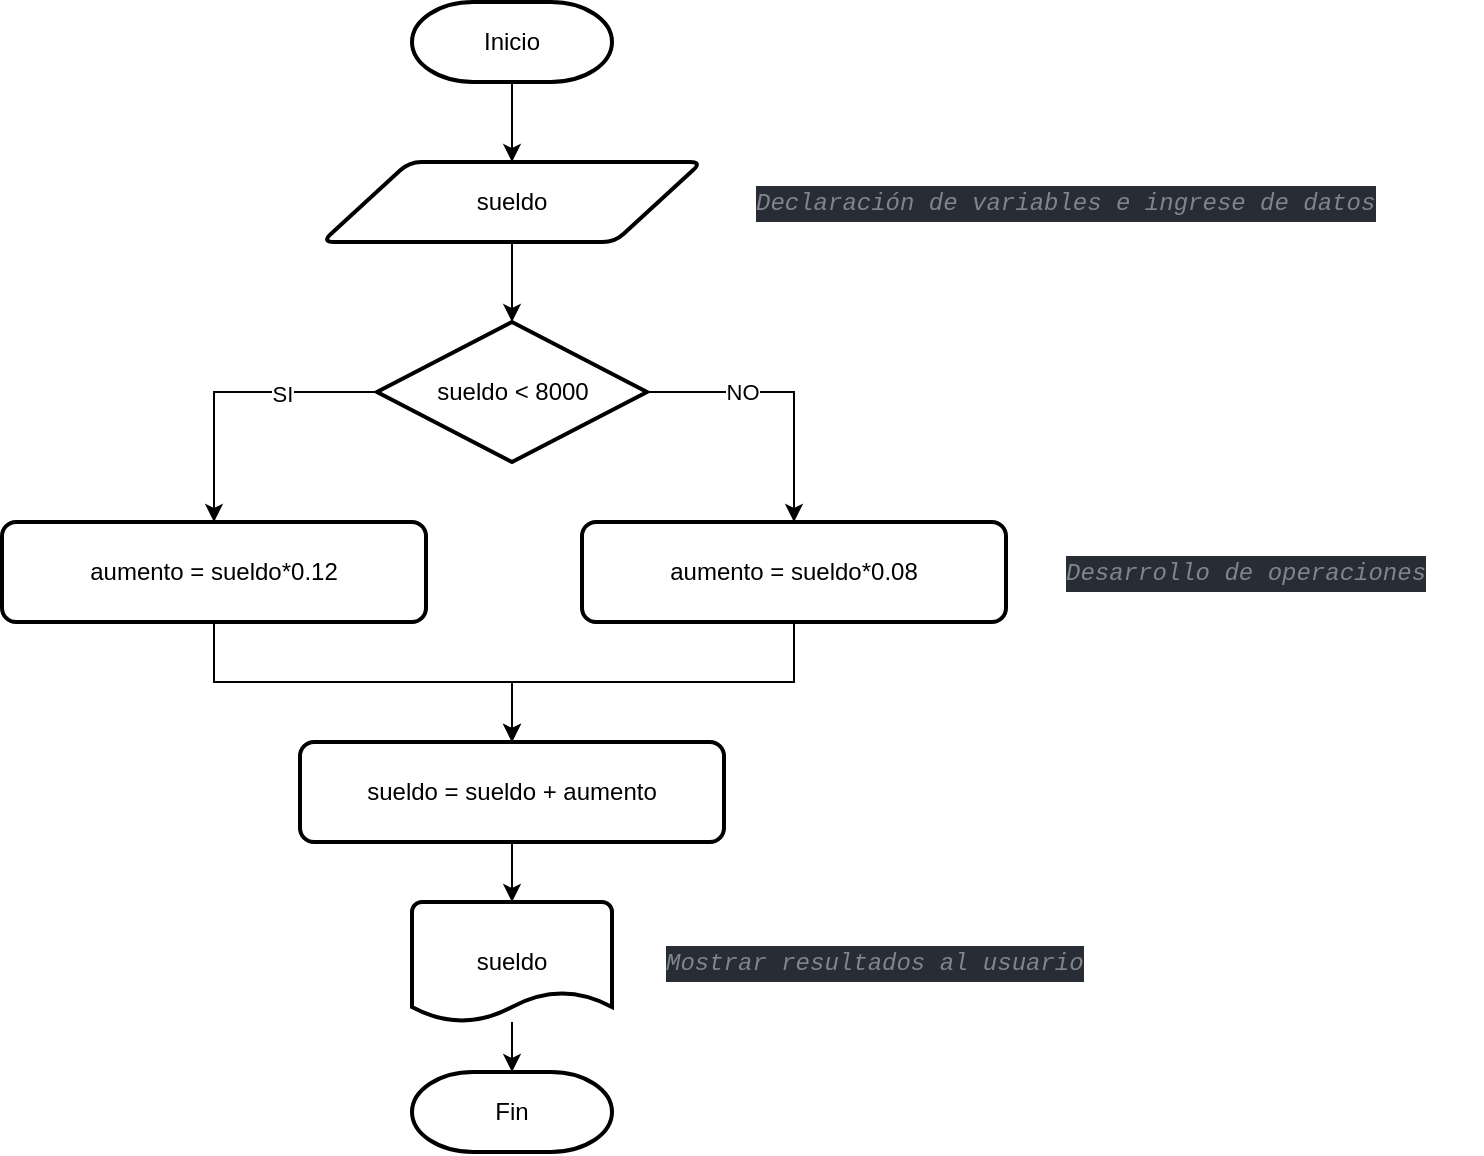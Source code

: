 <mxfile version="20.2.7" type="github">
  <diagram id="YGDp1pWwWp1Xit0VBKz_" name="Page-1">
    <mxGraphModel dx="1725" dy="496" grid="1" gridSize="10" guides="1" tooltips="1" connect="1" arrows="1" fold="1" page="1" pageScale="1" pageWidth="827" pageHeight="1169" math="0" shadow="0">
      <root>
        <mxCell id="0" />
        <mxCell id="1" parent="0" />
        <mxCell id="3hFLhpNyAstVCuSb7c-p-1" value="Inicio" style="strokeWidth=2;html=1;shape=mxgraph.flowchart.terminator;whiteSpace=wrap;" parent="1" vertex="1">
          <mxGeometry x="195" y="50" width="100" height="40" as="geometry" />
        </mxCell>
        <mxCell id="3hFLhpNyAstVCuSb7c-p-2" style="edgeStyle=orthogonalEdgeStyle;rounded=0;orthogonalLoop=1;jettySize=auto;html=1;exitX=0.5;exitY=1;exitDx=0;exitDy=0;entryX=0.5;entryY=0;entryDx=0;entryDy=0;entryPerimeter=0;" parent="1" source="3hFLhpNyAstVCuSb7c-p-3" target="3hFLhpNyAstVCuSb7c-p-10" edge="1">
          <mxGeometry relative="1" as="geometry" />
        </mxCell>
        <mxCell id="3hFLhpNyAstVCuSb7c-p-3" value="sueldo" style="shape=parallelogram;html=1;strokeWidth=2;perimeter=parallelogramPerimeter;whiteSpace=wrap;rounded=1;arcSize=12;size=0.23;" parent="1" vertex="1">
          <mxGeometry x="150" y="130" width="190" height="40" as="geometry" />
        </mxCell>
        <mxCell id="3hFLhpNyAstVCuSb7c-p-6" value="Fin" style="strokeWidth=2;html=1;shape=mxgraph.flowchart.terminator;whiteSpace=wrap;" parent="1" vertex="1">
          <mxGeometry x="195" y="585" width="100" height="40" as="geometry" />
        </mxCell>
        <mxCell id="3hFLhpNyAstVCuSb7c-p-7" value="" style="endArrow=classic;html=1;rounded=0;exitX=0.5;exitY=1;exitDx=0;exitDy=0;exitPerimeter=0;entryX=0.5;entryY=0;entryDx=0;entryDy=0;" parent="1" source="3hFLhpNyAstVCuSb7c-p-1" target="3hFLhpNyAstVCuSb7c-p-3" edge="1">
          <mxGeometry width="50" height="50" relative="1" as="geometry">
            <mxPoint x="75" y="250" as="sourcePoint" />
            <mxPoint x="125" y="200" as="targetPoint" />
          </mxGeometry>
        </mxCell>
        <mxCell id="3hFLhpNyAstVCuSb7c-p-8" style="edgeStyle=orthogonalEdgeStyle;rounded=0;orthogonalLoop=1;jettySize=auto;html=1;exitX=0;exitY=0.5;exitDx=0;exitDy=0;exitPerimeter=0;entryX=0.5;entryY=0;entryDx=0;entryDy=0;" parent="1" source="3hFLhpNyAstVCuSb7c-p-10" target="3hFLhpNyAstVCuSb7c-p-19" edge="1">
          <mxGeometry relative="1" as="geometry" />
        </mxCell>
        <mxCell id="3hFLhpNyAstVCuSb7c-p-22" value="SI" style="edgeLabel;html=1;align=center;verticalAlign=middle;resizable=0;points=[];" parent="3hFLhpNyAstVCuSb7c-p-8" vertex="1" connectable="0">
          <mxGeometry x="-0.349" y="1" relative="1" as="geometry">
            <mxPoint as="offset" />
          </mxGeometry>
        </mxCell>
        <mxCell id="3hFLhpNyAstVCuSb7c-p-9" style="edgeStyle=orthogonalEdgeStyle;rounded=0;orthogonalLoop=1;jettySize=auto;html=1;exitX=1;exitY=0.5;exitDx=0;exitDy=0;exitPerimeter=0;entryX=0.5;entryY=0;entryDx=0;entryDy=0;" parent="1" source="3hFLhpNyAstVCuSb7c-p-10" target="do95jBhfOzvmu3lKLqMX-1" edge="1">
          <mxGeometry relative="1" as="geometry">
            <mxPoint x="490" y="410" as="targetPoint" />
            <Array as="points">
              <mxPoint x="386" y="245" />
            </Array>
          </mxGeometry>
        </mxCell>
        <mxCell id="3hFLhpNyAstVCuSb7c-p-23" value="NO" style="edgeLabel;html=1;align=center;verticalAlign=middle;resizable=0;points=[];" parent="3hFLhpNyAstVCuSb7c-p-9" vertex="1" connectable="0">
          <mxGeometry x="-0.323" relative="1" as="geometry">
            <mxPoint as="offset" />
          </mxGeometry>
        </mxCell>
        <mxCell id="3hFLhpNyAstVCuSb7c-p-10" value="sueldo &amp;lt; 8000" style="strokeWidth=2;html=1;shape=mxgraph.flowchart.decision;whiteSpace=wrap;" parent="1" vertex="1">
          <mxGeometry x="177.5" y="210" width="135" height="70" as="geometry" />
        </mxCell>
        <mxCell id="3hFLhpNyAstVCuSb7c-p-26" style="edgeStyle=orthogonalEdgeStyle;rounded=0;orthogonalLoop=1;jettySize=auto;html=1;entryX=0.5;entryY=0;entryDx=0;entryDy=0;entryPerimeter=0;" parent="1" source="3hFLhpNyAstVCuSb7c-p-12" target="3hFLhpNyAstVCuSb7c-p-6" edge="1">
          <mxGeometry relative="1" as="geometry" />
        </mxCell>
        <mxCell id="3hFLhpNyAstVCuSb7c-p-12" value="sueldo" style="strokeWidth=2;html=1;shape=mxgraph.flowchart.document2;whiteSpace=wrap;size=0.25;" parent="1" vertex="1">
          <mxGeometry x="195" y="500" width="100" height="60" as="geometry" />
        </mxCell>
        <mxCell id="3hFLhpNyAstVCuSb7c-p-13" value="&lt;meta charset=&quot;utf-8&quot;&gt;&lt;div style=&quot;font-style: normal; font-variant-caps: normal; font-weight: normal; letter-spacing: normal; text-align: start; text-indent: 0px; text-transform: none; word-spacing: 0px; -webkit-text-stroke-width: 0px; text-decoration: none; color: rgb(171, 178, 191); background-color: rgb(40, 44, 52); font-family: &amp;quot;Fira Code&amp;quot;, &amp;quot;Menlo for Powerline&amp;quot;, Menlo, Monaco, &amp;quot;Courier New&amp;quot;, monospace; font-size: 12px; line-height: 18px;&quot;&gt;&lt;div&gt;&lt;span style=&quot;color: rgb(127, 132, 142); font-style: italic;&quot;&gt;Declaración de variables e ingrese de datos&lt;/span&gt;&lt;/div&gt;&lt;/div&gt;" style="text;whiteSpace=wrap;html=1;" parent="1" vertex="1">
          <mxGeometry x="365" y="135" width="340" height="30" as="geometry" />
        </mxCell>
        <mxCell id="3hFLhpNyAstVCuSb7c-p-14" value="&lt;div style=&quot;font-style: normal; font-variant-caps: normal; font-weight: normal; letter-spacing: normal; text-align: start; text-indent: 0px; text-transform: none; word-spacing: 0px; -webkit-text-stroke-width: 0px; text-decoration: none; color: rgb(171, 178, 191); background-color: rgb(40, 44, 52); font-family: &amp;quot;Fira Code&amp;quot;, &amp;quot;Menlo for Powerline&amp;quot;, Menlo, Monaco, &amp;quot;Courier New&amp;quot;, monospace; font-size: 12px; line-height: 18px;&quot;&gt;&lt;div&gt;&lt;span style=&quot;color: rgb(127, 132, 142); font-style: italic;&quot;&gt;Mostrar resultados al usuario&lt;/span&gt;&lt;/div&gt;&lt;/div&gt;" style="text;whiteSpace=wrap;html=1;" parent="1" vertex="1">
          <mxGeometry x="320" y="515" width="240" height="30" as="geometry" />
        </mxCell>
        <mxCell id="3hFLhpNyAstVCuSb7c-p-15" value="&lt;div style=&quot;font-style: normal; font-variant-caps: normal; font-weight: normal; letter-spacing: normal; text-align: start; text-indent: 0px; text-transform: none; word-spacing: 0px; -webkit-text-stroke-width: 0px; text-decoration: none; color: rgb(171, 178, 191); background-color: rgb(40, 44, 52); font-family: &amp;quot;Fira Code&amp;quot;, &amp;quot;Menlo for Powerline&amp;quot;, Menlo, Monaco, &amp;quot;Courier New&amp;quot;, monospace; font-size: 12px; line-height: 18px;&quot;&gt;&lt;div&gt;&lt;span style=&quot;color: rgb(127, 132, 142); font-style: italic;&quot;&gt;Desarrollo de operaciones&lt;/span&gt;&lt;/div&gt;&lt;/div&gt;" style="text;whiteSpace=wrap;html=1;" parent="1" vertex="1">
          <mxGeometry x="520" y="320" width="210" height="30" as="geometry" />
        </mxCell>
        <mxCell id="3hFLhpNyAstVCuSb7c-p-20" style="edgeStyle=orthogonalEdgeStyle;rounded=0;orthogonalLoop=1;jettySize=auto;html=1;exitX=0.5;exitY=1;exitDx=0;exitDy=0;entryX=0.5;entryY=0;entryDx=0;entryDy=0;" parent="1" source="3hFLhpNyAstVCuSb7c-p-19" target="82Qx9nhs1aMmojEaYFoo-1" edge="1">
          <mxGeometry relative="1" as="geometry">
            <mxPoint x="245" y="400" as="targetPoint" />
          </mxGeometry>
        </mxCell>
        <mxCell id="3hFLhpNyAstVCuSb7c-p-19" value="aumento = sueldo*0.12" style="rounded=1;whiteSpace=wrap;html=1;absoluteArcSize=1;arcSize=14;strokeWidth=2;" parent="1" vertex="1">
          <mxGeometry x="-10" y="310" width="212" height="50" as="geometry" />
        </mxCell>
        <mxCell id="3hFLhpNyAstVCuSb7c-p-25" style="edgeStyle=orthogonalEdgeStyle;rounded=0;orthogonalLoop=1;jettySize=auto;html=1;exitX=0.5;exitY=1;exitDx=0;exitDy=0;entryX=0.5;entryY=0;entryDx=0;entryDy=0;" parent="1" source="do95jBhfOzvmu3lKLqMX-1" target="82Qx9nhs1aMmojEaYFoo-1" edge="1">
          <mxGeometry relative="1" as="geometry">
            <mxPoint x="245" y="430" as="sourcePoint" />
          </mxGeometry>
        </mxCell>
        <mxCell id="do95jBhfOzvmu3lKLqMX-1" value="aumento = sueldo*0.08" style="rounded=1;whiteSpace=wrap;html=1;absoluteArcSize=1;arcSize=14;strokeWidth=2;" parent="1" vertex="1">
          <mxGeometry x="280" y="310" width="212" height="50" as="geometry" />
        </mxCell>
        <mxCell id="82Qx9nhs1aMmojEaYFoo-2" style="edgeStyle=orthogonalEdgeStyle;rounded=0;orthogonalLoop=1;jettySize=auto;html=1;exitX=0.5;exitY=1;exitDx=0;exitDy=0;" edge="1" parent="1" source="82Qx9nhs1aMmojEaYFoo-1" target="3hFLhpNyAstVCuSb7c-p-12">
          <mxGeometry relative="1" as="geometry" />
        </mxCell>
        <mxCell id="82Qx9nhs1aMmojEaYFoo-1" value="sueldo = sueldo + aumento" style="rounded=1;whiteSpace=wrap;html=1;absoluteArcSize=1;arcSize=14;strokeWidth=2;" vertex="1" parent="1">
          <mxGeometry x="139" y="420" width="212" height="50" as="geometry" />
        </mxCell>
      </root>
    </mxGraphModel>
  </diagram>
</mxfile>
